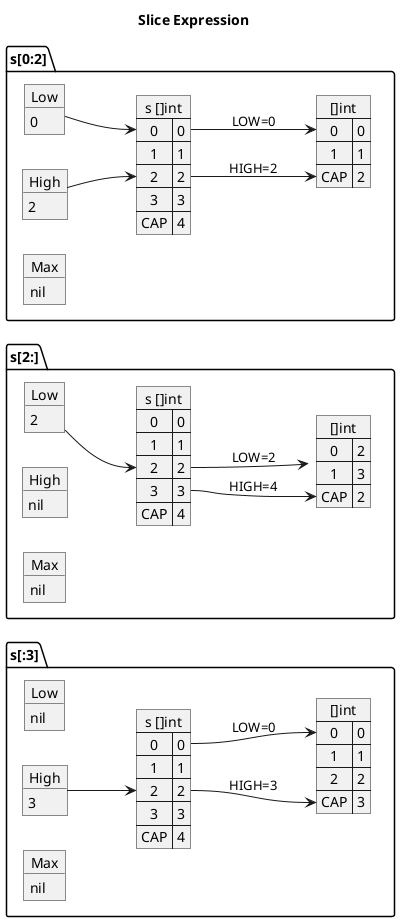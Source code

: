 @startuml
title "Slice Expression"
left to right direction

package "s[:3]" as case0 {
    map "s []int" as slice0 {
        0 => 0
        1 => 1
        2 => 2
        3 => 3
        CAP => 4
    }

    map "[]int" as slice1 {
        0 => 0
        1 => 1
        2 => 2
        CAP => 3
    }


    object "Low" as low0 {
        nil
    }

    object "High" as high0 {
        3
    }

    object "Max" as max0 {
        nil
    }

    high0 --> slice0::2

    slice0::0 --> slice1::0 : LOW=0
    slice0::2 --> slice1::CAP : HIGH=3
}

package "s[2:]" as case1 {
    map "s []int" as slice2 {
        0 => 0
        1 => 1
        2 => 2
        3 => 3
        CAP => 4
    }

    map "[]int" as slice3 {
        0 => 2
        1 => 3
        CAP => 2
    }


    object "Low" as low1 {
        2
    }

    object "High" as high1 {
        nil
    }

    object "Max" as max1 {
        nil
    }

    low1 --> slice2::2

    slice2::2 --> slice3::2 : LOW=2
    slice2::3 --> slice3::CAP : HIGH=4
}

package "s[0:2]" as case2 {
    map "s []int" as slice4 {
        0 => 0
        1 => 1
        2 => 2
        3 => 3
        CAP => 4
    }

    map "[]int" as slice5 {
        0 => 0
        1 => 1
        CAP => 2
    }


    object "Low" as low2 {
        0
    }

    object "High" as high2 {
        2
    }

    object "Max" as max2 {
        nil
    }

    low2 --> slice4::0
    high2 --> slice4::2

    slice4::0 --> slice5::0 : LOW=0
    slice4::2 --> slice5::CAP : HIGH=2
}

@enduml